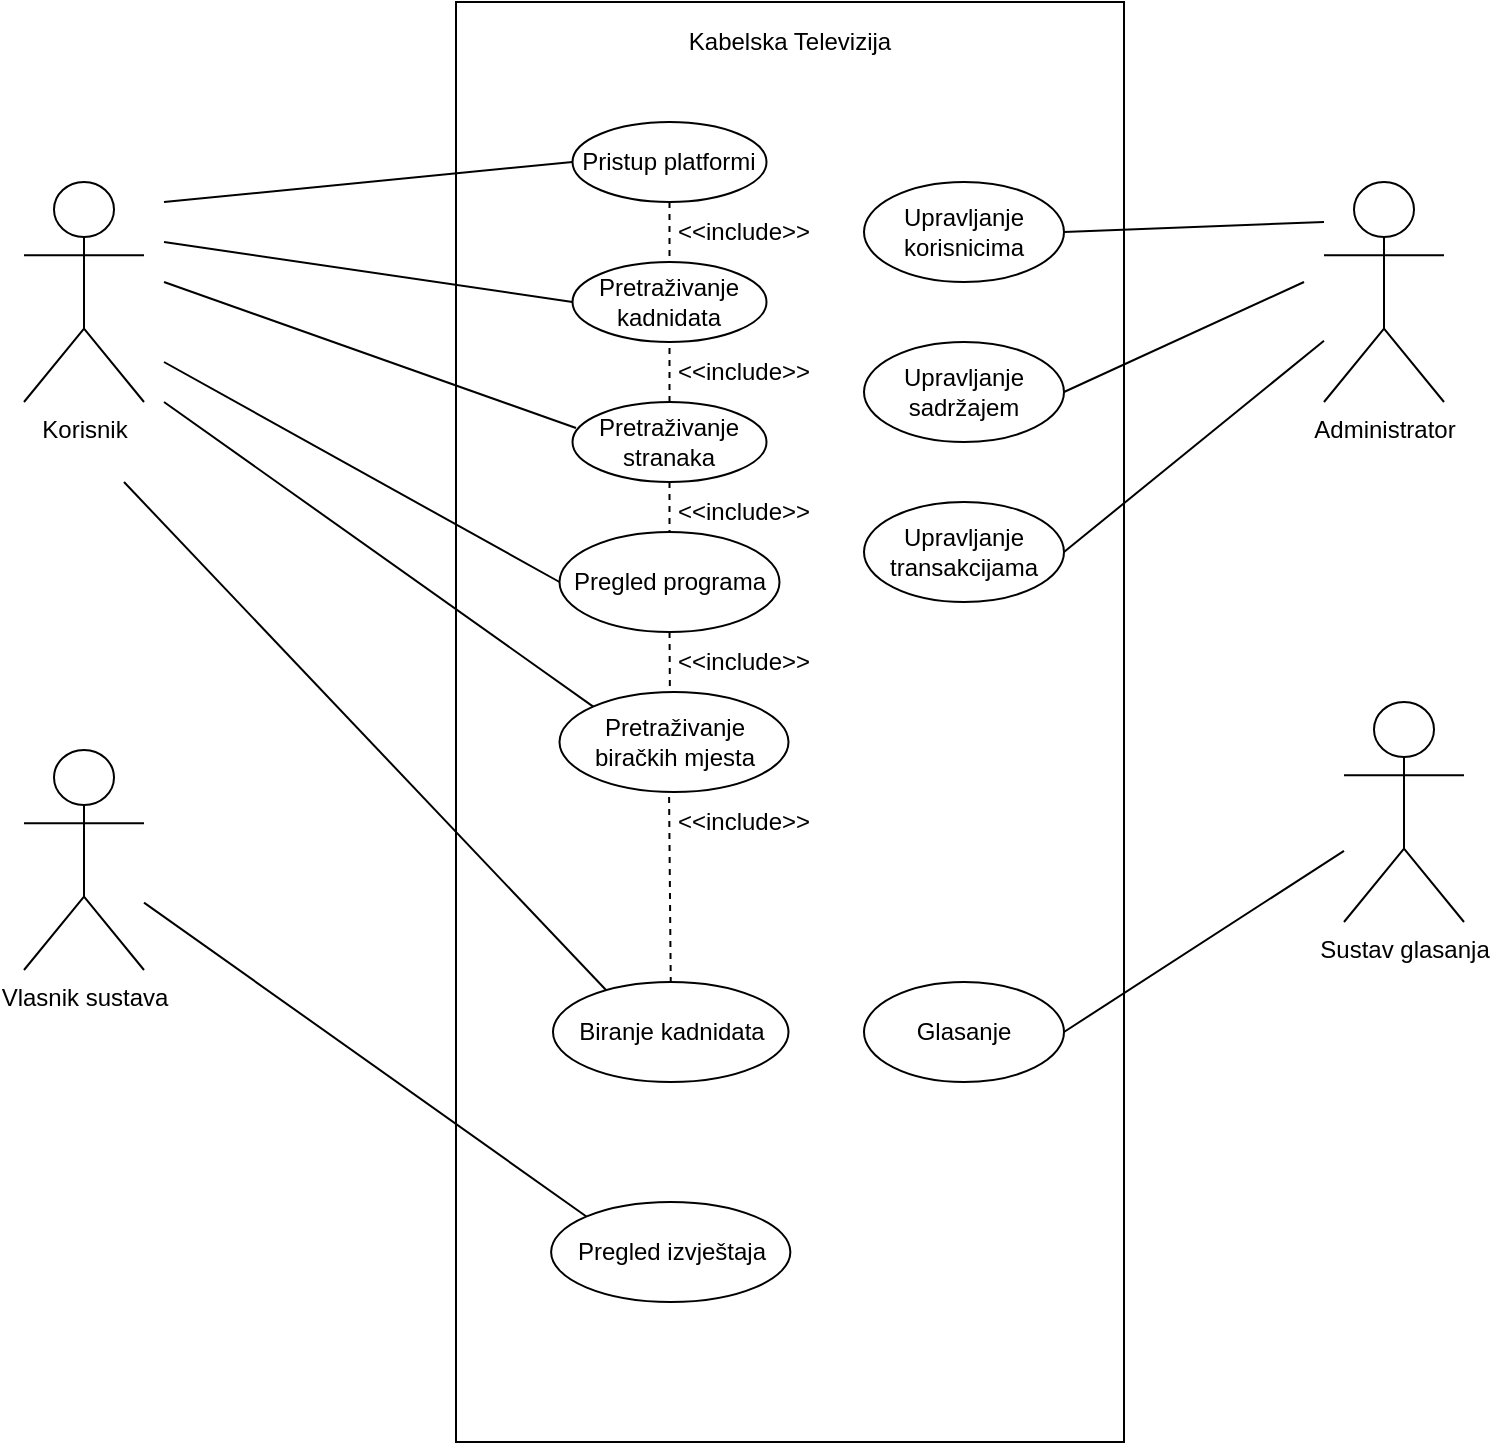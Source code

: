 <?xml version="1.0" encoding="UTF-8"?>
<mxfile version="24.7.8"><diagram id="07fea595-8f29-1299-0266-81d95cde20df" name="Page-1"><mxGraphModel dx="794" dy="420" grid="1" gridSize="10" guides="1" tooltips="1" connect="1" arrows="1" fold="1" page="1" pageScale="1" pageWidth="1169" pageHeight="827" background="#ffffff" math="0" shadow="0"><root><mxCell id="0"/><mxCell id="1" parent="0"/><mxCell id="atplgGEX1ZtIgq6edVkH-113" value="" style="rounded=0;whiteSpace=wrap;html=1;" parent="1" vertex="1"><mxGeometry x="316" y="40" width="334" height="720" as="geometry"/></mxCell><mxCell id="atplgGEX1ZtIgq6edVkH-114" value="Korisnik" style="shape=umlActor;verticalLabelPosition=bottom;verticalAlign=top;html=1;outlineConnect=0;" parent="1" vertex="1"><mxGeometry x="100" y="130" width="60" height="110" as="geometry"/></mxCell><mxCell id="atplgGEX1ZtIgq6edVkH-115" value="Kabelska Televizija" style="text;html=1;strokeColor=none;fillColor=none;align=center;verticalAlign=middle;whiteSpace=wrap;rounded=0;" parent="1" vertex="1"><mxGeometry x="386" y="40" width="194" height="40" as="geometry"/></mxCell><mxCell id="atplgGEX1ZtIgq6edVkH-116" value="Pretraživanje stranaka" style="ellipse;whiteSpace=wrap;html=1;" parent="1" vertex="1"><mxGeometry x="374.25" y="240" width="97" height="40" as="geometry"/></mxCell><mxCell id="atplgGEX1ZtIgq6edVkH-118" value="Pregled programa" style="ellipse;whiteSpace=wrap;html=1;" parent="1" vertex="1"><mxGeometry x="367.75" y="305" width="110" height="50" as="geometry"/></mxCell><mxCell id="atplgGEX1ZtIgq6edVkH-119" value="Pretraživanje biračkih mjesta" style="ellipse;whiteSpace=wrap;html=1;" parent="1" vertex="1"><mxGeometry x="367.75" y="385" width="114.5" height="50" as="geometry"/></mxCell><mxCell id="atplgGEX1ZtIgq6edVkH-120" value="Pristup platformi" style="ellipse;whiteSpace=wrap;html=1;" parent="1" vertex="1"><mxGeometry x="374.25" y="100" width="97" height="40" as="geometry"/></mxCell><mxCell id="atplgGEX1ZtIgq6edVkH-121" value="" style="endArrow=none;dashed=1;html=1;rounded=0;exitX=0.5;exitY=1;exitDx=0;exitDy=0;entryX=0.5;entryY=0;entryDx=0;entryDy=0;" parent="1" source="atplgGEX1ZtIgq6edVkH-116" target="atplgGEX1ZtIgq6edVkH-118" edge="1"><mxGeometry width="50" height="50" relative="1" as="geometry"><mxPoint x="450" y="270" as="sourcePoint"/><mxPoint x="414" y="305" as="targetPoint"/></mxGeometry></mxCell><mxCell id="atplgGEX1ZtIgq6edVkH-123" value="&amp;lt;&amp;lt;include&amp;gt;&amp;gt;" style="text;html=1;strokeColor=none;fillColor=none;align=center;verticalAlign=middle;whiteSpace=wrap;rounded=0;" parent="1" vertex="1"><mxGeometry x="430" y="280" width="60" height="30" as="geometry"/></mxCell><mxCell id="atplgGEX1ZtIgq6edVkH-125" value="&amp;lt;&amp;lt;include&amp;gt;&amp;gt;" style="text;html=1;strokeColor=none;fillColor=none;align=center;verticalAlign=middle;whiteSpace=wrap;rounded=0;" parent="1" vertex="1"><mxGeometry x="430" y="355" width="60" height="30" as="geometry"/></mxCell><mxCell id="atplgGEX1ZtIgq6edVkH-126" value="Pregled izvještaja" style="ellipse;whiteSpace=wrap;html=1;" parent="1" vertex="1"><mxGeometry x="363.56" y="640" width="119.62" height="50" as="geometry"/></mxCell><mxCell id="atplgGEX1ZtIgq6edVkH-127" value="" style="endArrow=none;html=1;rounded=0;entryX=0;entryY=0;entryDx=0;entryDy=0;" parent="1" source="atplgGEX1ZtIgq6edVkH-145" target="atplgGEX1ZtIgq6edVkH-126" edge="1"><mxGeometry width="50" height="50" relative="1" as="geometry"><mxPoint x="180" y="495.872" as="sourcePoint"/><mxPoint x="396.602" y="579.997" as="targetPoint"/></mxGeometry></mxCell><mxCell id="atplgGEX1ZtIgq6edVkH-128" value="Upravljanje&lt;br&gt;korisnicima" style="ellipse;whiteSpace=wrap;html=1;" parent="1" vertex="1"><mxGeometry x="520" y="130" width="100" height="50" as="geometry"/></mxCell><mxCell id="atplgGEX1ZtIgq6edVkH-129" value="Upravljanje&lt;br&gt;sadržajem" style="ellipse;whiteSpace=wrap;html=1;" parent="1" vertex="1"><mxGeometry x="520" y="210" width="100" height="50" as="geometry"/></mxCell><mxCell id="atplgGEX1ZtIgq6edVkH-130" value="Upravljanje&lt;br&gt;transakcijama" style="ellipse;whiteSpace=wrap;html=1;" parent="1" vertex="1"><mxGeometry x="520" y="290" width="100" height="50" as="geometry"/></mxCell><mxCell id="atplgGEX1ZtIgq6edVkH-132" value="Glasanje" style="ellipse;whiteSpace=wrap;html=1;" parent="1" vertex="1"><mxGeometry x="520" y="530" width="100" height="50" as="geometry"/></mxCell><mxCell id="atplgGEX1ZtIgq6edVkH-133" value="" style="endArrow=none;html=1;rounded=0;entryX=1;entryY=0.5;entryDx=0;entryDy=0;" parent="1" source="atplgGEX1ZtIgq6edVkH-146" target="atplgGEX1ZtIgq6edVkH-132" edge="1"><mxGeometry width="50" height="50" relative="1" as="geometry"><mxPoint x="760" y="510" as="sourcePoint"/><mxPoint x="440" y="280" as="targetPoint"/></mxGeometry></mxCell><mxCell id="atplgGEX1ZtIgq6edVkH-134" value="" style="endArrow=none;html=1;rounded=0;exitX=1;exitY=0.5;exitDx=0;exitDy=0;" parent="1" source="atplgGEX1ZtIgq6edVkH-128" edge="1"><mxGeometry width="50" height="50" relative="1" as="geometry"><mxPoint x="390" y="330" as="sourcePoint"/><mxPoint x="750" y="150" as="targetPoint"/></mxGeometry></mxCell><mxCell id="atplgGEX1ZtIgq6edVkH-135" value="" style="endArrow=none;html=1;rounded=0;exitX=1;exitY=0.5;exitDx=0;exitDy=0;" parent="1" source="atplgGEX1ZtIgq6edVkH-129" edge="1"><mxGeometry width="50" height="50" relative="1" as="geometry"><mxPoint x="390" y="330" as="sourcePoint"/><mxPoint x="740" y="180" as="targetPoint"/></mxGeometry></mxCell><mxCell id="atplgGEX1ZtIgq6edVkH-136" value="" style="endArrow=none;html=1;rounded=0;exitX=1;exitY=0.5;exitDx=0;exitDy=0;" parent="1" source="atplgGEX1ZtIgq6edVkH-130" target="atplgGEX1ZtIgq6edVkH-147" edge="1"><mxGeometry width="50" height="50" relative="1" as="geometry"><mxPoint x="390" y="330" as="sourcePoint"/><mxPoint x="760" y="152.097" as="targetPoint"/></mxGeometry></mxCell><mxCell id="atplgGEX1ZtIgq6edVkH-138" value="Pretraživanje kadnidata" style="ellipse;whiteSpace=wrap;html=1;" parent="1" vertex="1"><mxGeometry x="374.25" y="170" width="97" height="40" as="geometry"/></mxCell><mxCell id="atplgGEX1ZtIgq6edVkH-139" value="&amp;lt;&amp;lt;include&amp;gt;&amp;gt;" style="text;html=1;strokeColor=none;fillColor=none;align=center;verticalAlign=middle;whiteSpace=wrap;rounded=0;" parent="1" vertex="1"><mxGeometry x="430" y="140" width="60" height="30" as="geometry"/></mxCell><mxCell id="atplgGEX1ZtIgq6edVkH-140" value="" style="endArrow=none;dashed=1;html=1;rounded=0;entryX=0.5;entryY=1;entryDx=0;entryDy=0;exitX=0.5;exitY=0;exitDx=0;exitDy=0;" parent="1" source="atplgGEX1ZtIgq6edVkH-116" target="atplgGEX1ZtIgq6edVkH-138" edge="1"><mxGeometry width="50" height="50" relative="1" as="geometry"><mxPoint x="470" y="330" as="sourcePoint"/><mxPoint x="520" y="280" as="targetPoint"/></mxGeometry></mxCell><mxCell id="atplgGEX1ZtIgq6edVkH-141" value="&amp;lt;&amp;lt;include&amp;gt;&amp;gt;" style="text;html=1;strokeColor=none;fillColor=none;align=center;verticalAlign=middle;whiteSpace=wrap;rounded=0;" parent="1" vertex="1"><mxGeometry x="430" y="210" width="60" height="30" as="geometry"/></mxCell><mxCell id="atplgGEX1ZtIgq6edVkH-142" value="" style="endArrow=none;dashed=1;html=1;rounded=0;entryX=0.5;entryY=0;entryDx=0;entryDy=0;exitX=0.5;exitY=1;exitDx=0;exitDy=0;" parent="1" source="atplgGEX1ZtIgq6edVkH-120" target="atplgGEX1ZtIgq6edVkH-138" edge="1"><mxGeometry width="50" height="50" relative="1" as="geometry"><mxPoint x="470" y="330" as="sourcePoint"/><mxPoint x="520" y="280" as="targetPoint"/></mxGeometry></mxCell><mxCell id="atplgGEX1ZtIgq6edVkH-145" value="Vlasnik sustava" style="shape=umlActor;verticalLabelPosition=bottom;verticalAlign=top;html=1;outlineConnect=0;" parent="1" vertex="1"><mxGeometry x="100" y="414" width="60" height="110" as="geometry"/></mxCell><mxCell id="atplgGEX1ZtIgq6edVkH-146" value="Sustav glasanja" style="shape=umlActor;verticalLabelPosition=bottom;verticalAlign=top;html=1;outlineConnect=0;" parent="1" vertex="1"><mxGeometry x="760" y="390" width="60" height="110" as="geometry"/></mxCell><mxCell id="atplgGEX1ZtIgq6edVkH-147" value="Administrator" style="shape=umlActor;verticalLabelPosition=bottom;verticalAlign=top;html=1;outlineConnect=0;" parent="1" vertex="1"><mxGeometry x="750" y="130" width="60" height="110" as="geometry"/></mxCell><mxCell id="atplgGEX1ZtIgq6edVkH-150" value="&amp;lt;&amp;lt;include&amp;gt;&amp;gt;" style="text;html=1;strokeColor=none;fillColor=none;align=center;verticalAlign=middle;whiteSpace=wrap;rounded=0;" parent="1" vertex="1"><mxGeometry x="430" y="430" width="60" height="40" as="geometry"/></mxCell><mxCell id="atplgGEX1ZtIgq6edVkH-152" value="" style="endArrow=none;html=1;rounded=0;entryX=0;entryY=0.5;entryDx=0;entryDy=0;" parent="1" target="atplgGEX1ZtIgq6edVkH-120" edge="1"><mxGeometry width="50" height="50" relative="1" as="geometry"><mxPoint x="170" y="140" as="sourcePoint"/><mxPoint x="210" y="90" as="targetPoint"/></mxGeometry></mxCell><mxCell id="atplgGEX1ZtIgq6edVkH-153" value="" style="endArrow=none;html=1;rounded=0;entryX=0;entryY=0.5;entryDx=0;entryDy=0;" parent="1" target="atplgGEX1ZtIgq6edVkH-138" edge="1"><mxGeometry width="50" height="50" relative="1" as="geometry"><mxPoint x="170" y="160" as="sourcePoint"/><mxPoint x="366" y="140" as="targetPoint"/></mxGeometry></mxCell><mxCell id="atplgGEX1ZtIgq6edVkH-154" value="" style="endArrow=none;html=1;rounded=0;entryX=0.018;entryY=0.325;entryDx=0;entryDy=0;entryPerimeter=0;" parent="1" target="atplgGEX1ZtIgq6edVkH-116" edge="1"><mxGeometry width="50" height="50" relative="1" as="geometry"><mxPoint x="170" y="180" as="sourcePoint"/><mxPoint x="390" y="186" as="targetPoint"/></mxGeometry></mxCell><mxCell id="atplgGEX1ZtIgq6edVkH-156" value="" style="endArrow=none;html=1;rounded=0;entryX=0;entryY=0.5;entryDx=0;entryDy=0;" parent="1" target="atplgGEX1ZtIgq6edVkH-118" edge="1"><mxGeometry width="50" height="50" relative="1" as="geometry"><mxPoint x="170" y="220" as="sourcePoint"/><mxPoint x="394" y="322" as="targetPoint"/></mxGeometry></mxCell><mxCell id="atplgGEX1ZtIgq6edVkH-157" value="" style="endArrow=none;html=1;rounded=0;entryX=0;entryY=0;entryDx=0;entryDy=0;" parent="1" target="atplgGEX1ZtIgq6edVkH-119" edge="1"><mxGeometry width="50" height="50" relative="1" as="geometry"><mxPoint x="170" y="240" as="sourcePoint"/><mxPoint x="385" y="402" as="targetPoint"/></mxGeometry></mxCell><mxCell id="atplgGEX1ZtIgq6edVkH-160" value="" style="endArrow=none;dashed=1;html=1;rounded=0;entryX=0.5;entryY=0;entryDx=0;entryDy=0;exitX=0.5;exitY=1;exitDx=0;exitDy=0;" parent="1" edge="1" target="axlt0iZDX2B-2xDFKXQc-2"><mxGeometry width="50" height="50" relative="1" as="geometry"><mxPoint x="422.55" y="437.5" as="sourcePoint"/><mxPoint x="422.55" y="462.5" as="targetPoint"/></mxGeometry></mxCell><mxCell id="atplgGEX1ZtIgq6edVkH-163" value="" style="endArrow=none;dashed=1;html=1;rounded=0;entryX=0.482;entryY=0.003;entryDx=0;entryDy=0;entryPerimeter=0;" parent="1" target="atplgGEX1ZtIgq6edVkH-119" edge="1"><mxGeometry width="50" height="50" relative="1" as="geometry"><mxPoint x="422.77" y="355" as="sourcePoint"/><mxPoint x="422.61" y="379.27" as="targetPoint"/></mxGeometry></mxCell><mxCell id="axlt0iZDX2B-2xDFKXQc-2" value="Biranje kadnidata" style="ellipse;whiteSpace=wrap;html=1;" parent="1" vertex="1"><mxGeometry x="364.5" y="530" width="117.75" height="50" as="geometry"/></mxCell><mxCell id="axlt0iZDX2B-2xDFKXQc-5" value="" style="endArrow=none;html=1;rounded=0;entryX=0.225;entryY=0.08;entryDx=0;entryDy=0;entryPerimeter=0;" parent="1" target="axlt0iZDX2B-2xDFKXQc-2" edge="1"><mxGeometry width="50" height="50" relative="1" as="geometry"><mxPoint x="150" y="280" as="sourcePoint"/><mxPoint x="372" y="502.75" as="targetPoint"/></mxGeometry></mxCell></root></mxGraphModel></diagram></mxfile>